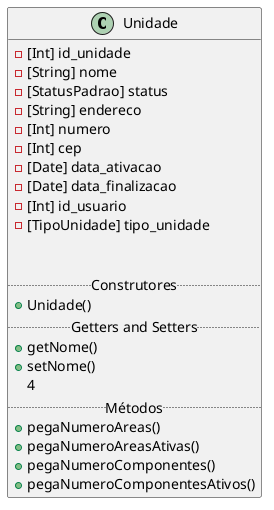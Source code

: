 @startuml
class Unidade {
    -[Int] id_unidade
    -[String] nome
    -[StatusPadrao] status
    -[String] endereco
    -[Int] numero
    -[Int] cep
    -[Date] data_ativacao
    -[Date] data_finalizacao
    -[Int] id_usuario
    -[TipoUnidade] tipo_unidade
  
 
  .. Construtores ..
    +Unidade()
  .. Getters and Setters ..
    +getNome()
    +setNome()
4
  .. Métodos ..
    +pegaNumeroAreas()
    +pegaNumeroAreasAtivas()
    +pegaNumeroComponentes()
    +pegaNumeroComponentesAtivos()
}
@enduml